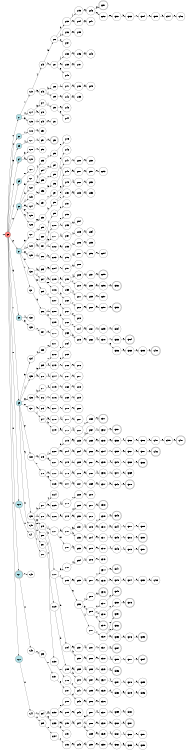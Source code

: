 digraph APTAALF {
__start0 [style = invis, shape = none, label = "", width = 0, height = 0];

rankdir=LR;
size="8,5";

s0 [style="filled", color="black", fillcolor="#ff817b" shape="circle", label="q0"];
s1 [style="filled", color="black", fillcolor="powderblue" shape="circle", label="q1"];
s2 [style="filled", color="black", fillcolor="powderblue" shape="circle", label="q2"];
s3 [style="filled", color="black", fillcolor="powderblue" shape="circle", label="q3"];
s4 [style="filled", color="black", fillcolor="powderblue" shape="circle", label="q4"];
s5 [style="filled", color="black", fillcolor="powderblue" shape="circle", label="q5"];
s6 [style="filled", color="black", fillcolor="powderblue" shape="circle", label="q6"];
s7 [style="filled", color="black", fillcolor="powderblue" shape="circle", label="q7"];
s8 [style="filled", color="black", fillcolor="powderblue" shape="circle", label="q8"];
s9 [style="filled", color="black", fillcolor="powderblue" shape="circle", label="q9"];
s10 [style="filled", color="black", fillcolor="powderblue" shape="circle", label="q10"];
s11 [style="rounded,filled", color="black", fillcolor="powderblue" shape="doublecircle", label="q11"];
s12 [style="filled", color="black", fillcolor="powderblue" shape="circle", label="q12"];
s13 [style="filled", color="black", fillcolor="white" shape="circle", label="q13"];
s14 [style="filled", color="black", fillcolor="white" shape="circle", label="q14"];
s15 [style="filled", color="black", fillcolor="white" shape="circle", label="q15"];
s16 [style="filled", color="black", fillcolor="white" shape="circle", label="q16"];
s17 [style="filled", color="black", fillcolor="white" shape="circle", label="q17"];
s18 [style="filled", color="black", fillcolor="white" shape="circle", label="q18"];
s19 [style="rounded,filled", color="black", fillcolor="white" shape="doublecircle", label="q19"];
s20 [style="filled", color="black", fillcolor="white" shape="circle", label="q20"];
s21 [style="filled", color="black", fillcolor="white" shape="circle", label="q21"];
s22 [style="filled", color="black", fillcolor="white" shape="circle", label="q22"];
s23 [style="filled", color="black", fillcolor="white" shape="circle", label="q23"];
s24 [style="filled", color="black", fillcolor="white" shape="circle", label="q24"];
s25 [style="filled", color="black", fillcolor="white" shape="circle", label="q25"];
s26 [style="filled", color="black", fillcolor="white" shape="circle", label="q26"];
s27 [style="filled", color="black", fillcolor="white" shape="circle", label="q27"];
s28 [style="filled", color="black", fillcolor="white" shape="circle", label="q28"];
s29 [style="filled", color="black", fillcolor="white" shape="circle", label="q29"];
s30 [style="filled", color="black", fillcolor="white" shape="circle", label="q30"];
s31 [style="filled", color="black", fillcolor="white" shape="circle", label="q31"];
s32 [style="filled", color="black", fillcolor="white" shape="circle", label="q32"];
s33 [style="filled", color="black", fillcolor="white" shape="circle", label="q33"];
s34 [style="filled", color="black", fillcolor="white" shape="circle", label="q34"];
s35 [style="filled", color="black", fillcolor="white" shape="circle", label="q35"];
s36 [style="filled", color="black", fillcolor="white" shape="circle", label="q36"];
s37 [style="filled", color="black", fillcolor="white" shape="circle", label="q37"];
s38 [style="filled", color="black", fillcolor="white" shape="circle", label="q38"];
s39 [style="filled", color="black", fillcolor="white" shape="circle", label="q39"];
s40 [style="filled", color="black", fillcolor="white" shape="circle", label="q40"];
s41 [style="filled", color="black", fillcolor="white" shape="circle", label="q41"];
s42 [style="filled", color="black", fillcolor="white" shape="circle", label="q42"];
s43 [style="filled", color="black", fillcolor="white" shape="circle", label="q43"];
s44 [style="filled", color="black", fillcolor="white" shape="circle", label="q44"];
s45 [style="filled", color="black", fillcolor="white" shape="circle", label="q45"];
s46 [style="filled", color="black", fillcolor="white" shape="circle", label="q46"];
s47 [style="filled", color="black", fillcolor="white" shape="circle", label="q47"];
s48 [style="filled", color="black", fillcolor="white" shape="circle", label="q48"];
s49 [style="filled", color="black", fillcolor="white" shape="circle", label="q49"];
s50 [style="filled", color="black", fillcolor="white" shape="circle", label="q50"];
s51 [style="filled", color="black", fillcolor="white" shape="circle", label="q51"];
s52 [style="filled", color="black", fillcolor="white" shape="circle", label="q52"];
s53 [style="filled", color="black", fillcolor="white" shape="circle", label="q53"];
s54 [style="filled", color="black", fillcolor="white" shape="circle", label="q54"];
s55 [style="filled", color="black", fillcolor="white" shape="circle", label="q55"];
s56 [style="filled", color="black", fillcolor="white" shape="circle", label="q56"];
s57 [style="filled", color="black", fillcolor="white" shape="circle", label="q57"];
s58 [style="filled", color="black", fillcolor="white" shape="circle", label="q58"];
s59 [style="filled", color="black", fillcolor="white" shape="circle", label="q59"];
s60 [style="filled", color="black", fillcolor="white" shape="circle", label="q60"];
s61 [style="filled", color="black", fillcolor="white" shape="circle", label="q61"];
s62 [style="filled", color="black", fillcolor="white" shape="circle", label="q62"];
s63 [style="filled", color="black", fillcolor="white" shape="circle", label="q63"];
s64 [style="filled", color="black", fillcolor="white" shape="circle", label="q64"];
s65 [style="filled", color="black", fillcolor="white" shape="circle", label="q65"];
s66 [style="filled", color="black", fillcolor="white" shape="circle", label="q66"];
s67 [style="filled", color="black", fillcolor="white" shape="circle", label="q67"];
s68 [style="filled", color="black", fillcolor="white" shape="circle", label="q68"];
s69 [style="filled", color="black", fillcolor="white" shape="circle", label="q69"];
s70 [style="filled", color="black", fillcolor="white" shape="circle", label="q70"];
s71 [style="filled", color="black", fillcolor="white" shape="circle", label="q71"];
s72 [style="filled", color="black", fillcolor="white" shape="circle", label="q72"];
s73 [style="filled", color="black", fillcolor="white" shape="circle", label="q73"];
s74 [style="filled", color="black", fillcolor="white" shape="circle", label="q74"];
s75 [style="filled", color="black", fillcolor="white" shape="circle", label="q75"];
s76 [style="filled", color="black", fillcolor="white" shape="circle", label="q76"];
s77 [style="filled", color="black", fillcolor="white" shape="circle", label="q77"];
s78 [style="filled", color="black", fillcolor="white" shape="circle", label="q78"];
s79 [style="filled", color="black", fillcolor="white" shape="circle", label="q79"];
s80 [style="filled", color="black", fillcolor="white" shape="circle", label="q80"];
s81 [style="filled", color="black", fillcolor="white" shape="circle", label="q81"];
s82 [style="filled", color="black", fillcolor="white" shape="circle", label="q82"];
s83 [style="filled", color="black", fillcolor="white" shape="circle", label="q83"];
s84 [style="filled", color="black", fillcolor="white" shape="circle", label="q84"];
s85 [style="filled", color="black", fillcolor="white" shape="circle", label="q85"];
s86 [style="filled", color="black", fillcolor="white" shape="circle", label="q86"];
s87 [style="filled", color="black", fillcolor="white" shape="circle", label="q87"];
s88 [style="filled", color="black", fillcolor="white" shape="circle", label="q88"];
s89 [style="filled", color="black", fillcolor="white" shape="circle", label="q89"];
s90 [style="filled", color="black", fillcolor="white" shape="circle", label="q90"];
s91 [style="filled", color="black", fillcolor="white" shape="circle", label="q91"];
s92 [style="rounded,filled", color="black", fillcolor="white" shape="doublecircle", label="q92"];
s93 [style="filled", color="black", fillcolor="white" shape="circle", label="q93"];
s94 [style="filled", color="black", fillcolor="white" shape="circle", label="q94"];
s95 [style="filled", color="black", fillcolor="white" shape="circle", label="q95"];
s96 [style="filled", color="black", fillcolor="white" shape="circle", label="q96"];
s97 [style="filled", color="black", fillcolor="white" shape="circle", label="q97"];
s98 [style="filled", color="black", fillcolor="white" shape="circle", label="q98"];
s99 [style="filled", color="black", fillcolor="white" shape="circle", label="q99"];
s100 [style="filled", color="black", fillcolor="white" shape="circle", label="q100"];
s101 [style="filled", color="black", fillcolor="white" shape="circle", label="q101"];
s102 [style="filled", color="black", fillcolor="white" shape="circle", label="q102"];
s103 [style="filled", color="black", fillcolor="white" shape="circle", label="q103"];
s104 [style="filled", color="black", fillcolor="white" shape="circle", label="q104"];
s105 [style="filled", color="black", fillcolor="white" shape="circle", label="q105"];
s106 [style="filled", color="black", fillcolor="white" shape="circle", label="q106"];
s107 [style="filled", color="black", fillcolor="white" shape="circle", label="q107"];
s108 [style="filled", color="black", fillcolor="white" shape="circle", label="q108"];
s109 [style="filled", color="black", fillcolor="white" shape="circle", label="q109"];
s110 [style="filled", color="black", fillcolor="white" shape="circle", label="q110"];
s111 [style="filled", color="black", fillcolor="white" shape="circle", label="q111"];
s112 [style="filled", color="black", fillcolor="white" shape="circle", label="q112"];
s113 [style="filled", color="black", fillcolor="white" shape="circle", label="q113"];
s114 [style="filled", color="black", fillcolor="white" shape="circle", label="q114"];
s115 [style="filled", color="black", fillcolor="white" shape="circle", label="q115"];
s116 [style="filled", color="black", fillcolor="white" shape="circle", label="q116"];
s117 [style="filled", color="black", fillcolor="white" shape="circle", label="q117"];
s118 [style="filled", color="black", fillcolor="white" shape="circle", label="q118"];
s119 [style="filled", color="black", fillcolor="white" shape="circle", label="q119"];
s120 [style="filled", color="black", fillcolor="white" shape="circle", label="q120"];
s121 [style="filled", color="black", fillcolor="white" shape="circle", label="q121"];
s122 [style="filled", color="black", fillcolor="white" shape="circle", label="q122"];
s123 [style="filled", color="black", fillcolor="white" shape="circle", label="q123"];
s124 [style="filled", color="black", fillcolor="white" shape="circle", label="q124"];
s125 [style="filled", color="black", fillcolor="white" shape="circle", label="q125"];
s126 [style="filled", color="black", fillcolor="white" shape="circle", label="q126"];
s127 [style="filled", color="black", fillcolor="white" shape="circle", label="q127"];
s128 [style="filled", color="black", fillcolor="white" shape="circle", label="q128"];
s129 [style="filled", color="black", fillcolor="white" shape="circle", label="q129"];
s130 [style="filled", color="black", fillcolor="white" shape="circle", label="q130"];
s131 [style="filled", color="black", fillcolor="white" shape="circle", label="q131"];
s132 [style="filled", color="black", fillcolor="white" shape="circle", label="q132"];
s133 [style="filled", color="black", fillcolor="white" shape="circle", label="q133"];
s134 [style="filled", color="black", fillcolor="white" shape="circle", label="q134"];
s135 [style="filled", color="black", fillcolor="white" shape="circle", label="q135"];
s136 [style="filled", color="black", fillcolor="white" shape="circle", label="q136"];
s137 [style="filled", color="black", fillcolor="white" shape="circle", label="q137"];
s138 [style="filled", color="black", fillcolor="white" shape="circle", label="q138"];
s139 [style="filled", color="black", fillcolor="white" shape="circle", label="q139"];
s140 [style="filled", color="black", fillcolor="white" shape="circle", label="q140"];
s141 [style="filled", color="black", fillcolor="white" shape="circle", label="q141"];
s142 [style="filled", color="black", fillcolor="white" shape="circle", label="q142"];
s143 [style="filled", color="black", fillcolor="white" shape="circle", label="q143"];
s144 [style="filled", color="black", fillcolor="white" shape="circle", label="q144"];
s145 [style="filled", color="black", fillcolor="white" shape="circle", label="q145"];
s146 [style="filled", color="black", fillcolor="white" shape="circle", label="q146"];
s147 [style="filled", color="black", fillcolor="white" shape="circle", label="q147"];
s148 [style="filled", color="black", fillcolor="white" shape="circle", label="q148"];
s149 [style="filled", color="black", fillcolor="white" shape="circle", label="q149"];
s150 [style="filled", color="black", fillcolor="white" shape="circle", label="q150"];
s151 [style="filled", color="black", fillcolor="white" shape="circle", label="q151"];
s152 [style="filled", color="black", fillcolor="white" shape="circle", label="q152"];
s153 [style="filled", color="black", fillcolor="white" shape="circle", label="q153"];
s154 [style="filled", color="black", fillcolor="white" shape="circle", label="q154"];
s155 [style="filled", color="black", fillcolor="white" shape="circle", label="q155"];
s156 [style="filled", color="black", fillcolor="white" shape="circle", label="q156"];
s157 [style="filled", color="black", fillcolor="white" shape="circle", label="q157"];
s158 [style="filled", color="black", fillcolor="white" shape="circle", label="q158"];
s159 [style="filled", color="black", fillcolor="white" shape="circle", label="q159"];
s160 [style="filled", color="black", fillcolor="white" shape="circle", label="q160"];
s161 [style="filled", color="black", fillcolor="white" shape="circle", label="q161"];
s162 [style="filled", color="black", fillcolor="white" shape="circle", label="q162"];
s163 [style="filled", color="black", fillcolor="white" shape="circle", label="q163"];
s164 [style="filled", color="black", fillcolor="white" shape="circle", label="q164"];
s165 [style="filled", color="black", fillcolor="white" shape="circle", label="q165"];
s166 [style="filled", color="black", fillcolor="white" shape="circle", label="q166"];
s167 [style="filled", color="black", fillcolor="white" shape="circle", label="q167"];
s168 [style="filled", color="black", fillcolor="white" shape="circle", label="q168"];
s169 [style="filled", color="black", fillcolor="white" shape="circle", label="q169"];
s170 [style="filled", color="black", fillcolor="white" shape="circle", label="q170"];
s171 [style="filled", color="black", fillcolor="white" shape="circle", label="q171"];
s172 [style="filled", color="black", fillcolor="white" shape="circle", label="q172"];
s173 [style="filled", color="black", fillcolor="white" shape="circle", label="q173"];
s174 [style="filled", color="black", fillcolor="white" shape="circle", label="q174"];
s175 [style="filled", color="black", fillcolor="white" shape="circle", label="q175"];
s176 [style="filled", color="black", fillcolor="white" shape="circle", label="q176"];
s177 [style="filled", color="black", fillcolor="white" shape="circle", label="q177"];
s178 [style="filled", color="black", fillcolor="white" shape="circle", label="q178"];
s179 [style="filled", color="black", fillcolor="white" shape="circle", label="q179"];
s180 [style="filled", color="black", fillcolor="white" shape="circle", label="q180"];
s181 [style="filled", color="black", fillcolor="white" shape="circle", label="q181"];
s182 [style="filled", color="black", fillcolor="white" shape="circle", label="q182"];
s183 [style="filled", color="black", fillcolor="white" shape="circle", label="q183"];
s184 [style="filled", color="black", fillcolor="white" shape="circle", label="q184"];
s185 [style="filled", color="black", fillcolor="white" shape="circle", label="q185"];
s186 [style="filled", color="black", fillcolor="white" shape="circle", label="q186"];
s187 [style="filled", color="black", fillcolor="white" shape="circle", label="q187"];
s188 [style="filled", color="black", fillcolor="white" shape="circle", label="q188"];
s189 [style="filled", color="black", fillcolor="white" shape="circle", label="q189"];
s190 [style="filled", color="black", fillcolor="white" shape="circle", label="q190"];
s191 [style="filled", color="black", fillcolor="white" shape="circle", label="q191"];
s192 [style="filled", color="black", fillcolor="white" shape="circle", label="q192"];
s193 [style="filled", color="black", fillcolor="white" shape="circle", label="q193"];
s194 [style="filled", color="black", fillcolor="white" shape="circle", label="q194"];
s195 [style="filled", color="black", fillcolor="white" shape="circle", label="q195"];
s196 [style="filled", color="black", fillcolor="white" shape="circle", label="q196"];
s197 [style="filled", color="black", fillcolor="white" shape="circle", label="q197"];
s198 [style="filled", color="black", fillcolor="white" shape="circle", label="q198"];
s199 [style="filled", color="black", fillcolor="white" shape="circle", label="q199"];
s200 [style="filled", color="black", fillcolor="white" shape="circle", label="q200"];
s201 [style="filled", color="black", fillcolor="white" shape="circle", label="q201"];
s202 [style="filled", color="black", fillcolor="white" shape="circle", label="q202"];
s203 [style="filled", color="black", fillcolor="white" shape="circle", label="q203"];
s204 [style="filled", color="black", fillcolor="white" shape="circle", label="q204"];
s205 [style="filled", color="black", fillcolor="white" shape="circle", label="q205"];
s206 [style="filled", color="black", fillcolor="white" shape="circle", label="q206"];
s207 [style="filled", color="black", fillcolor="white" shape="circle", label="q207"];
s208 [style="filled", color="black", fillcolor="white" shape="circle", label="q208"];
s209 [style="filled", color="black", fillcolor="white" shape="circle", label="q209"];
s210 [style="filled", color="black", fillcolor="white" shape="circle", label="q210"];
s211 [style="filled", color="black", fillcolor="white" shape="circle", label="q211"];
s212 [style="filled", color="black", fillcolor="white" shape="circle", label="q212"];
s213 [style="filled", color="black", fillcolor="white" shape="circle", label="q213"];
s214 [style="filled", color="black", fillcolor="white" shape="circle", label="q214"];
s215 [style="filled", color="black", fillcolor="white" shape="circle", label="q215"];
s216 [style="filled", color="black", fillcolor="white" shape="circle", label="q216"];
s217 [style="filled", color="black", fillcolor="white" shape="circle", label="q217"];
s218 [style="filled", color="black", fillcolor="white" shape="circle", label="q218"];
s219 [style="filled", color="black", fillcolor="white" shape="circle", label="q219"];
s220 [style="filled", color="black", fillcolor="white" shape="circle", label="q220"];
s221 [style="filled", color="black", fillcolor="white" shape="circle", label="q221"];
s222 [style="filled", color="black", fillcolor="white" shape="circle", label="q222"];
s223 [style="filled", color="black", fillcolor="white" shape="circle", label="q223"];
s224 [style="filled", color="black", fillcolor="white" shape="circle", label="q224"];
s225 [style="filled", color="black", fillcolor="white" shape="circle", label="q225"];
s226 [style="filled", color="black", fillcolor="white" shape="circle", label="q226"];
s227 [style="filled", color="black", fillcolor="white" shape="circle", label="q227"];
s228 [style="filled", color="black", fillcolor="white" shape="circle", label="q228"];
s229 [style="filled", color="black", fillcolor="white" shape="circle", label="q229"];
s230 [style="filled", color="black", fillcolor="white" shape="circle", label="q230"];
s231 [style="filled", color="black", fillcolor="white" shape="circle", label="q231"];
s232 [style="filled", color="black", fillcolor="white" shape="circle", label="q232"];
s233 [style="filled", color="black", fillcolor="white" shape="circle", label="q233"];
s234 [style="filled", color="black", fillcolor="white" shape="circle", label="q234"];
s235 [style="filled", color="black", fillcolor="white" shape="circle", label="q235"];
s236 [style="filled", color="black", fillcolor="white" shape="circle", label="q236"];
s237 [style="filled", color="black", fillcolor="white" shape="circle", label="q237"];
s238 [style="filled", color="black", fillcolor="white" shape="circle", label="q238"];
s239 [style="filled", color="black", fillcolor="white" shape="circle", label="q239"];
s240 [style="filled", color="black", fillcolor="white" shape="circle", label="q240"];
s241 [style="filled", color="black", fillcolor="white" shape="circle", label="q241"];
s242 [style="filled", color="black", fillcolor="white" shape="circle", label="q242"];
s243 [style="filled", color="black", fillcolor="white" shape="circle", label="q243"];
s244 [style="filled", color="black", fillcolor="white" shape="circle", label="q244"];
s245 [style="filled", color="black", fillcolor="white" shape="circle", label="q245"];
s246 [style="filled", color="black", fillcolor="white" shape="circle", label="q246"];
s247 [style="filled", color="black", fillcolor="white" shape="circle", label="q247"];
s248 [style="filled", color="black", fillcolor="white" shape="circle", label="q248"];
s249 [style="filled", color="black", fillcolor="white" shape="circle", label="q249"];
s250 [style="filled", color="black", fillcolor="white" shape="circle", label="q250"];
s251 [style="filled", color="black", fillcolor="white" shape="circle", label="q251"];
s252 [style="filled", color="black", fillcolor="white" shape="circle", label="q252"];
s253 [style="filled", color="black", fillcolor="white" shape="circle", label="q253"];
s254 [style="filled", color="black", fillcolor="white" shape="circle", label="q254"];
s255 [style="filled", color="black", fillcolor="white" shape="circle", label="q255"];
s256 [style="filled", color="black", fillcolor="white" shape="circle", label="q256"];
s257 [style="filled", color="black", fillcolor="white" shape="circle", label="q257"];
s258 [style="filled", color="black", fillcolor="white" shape="circle", label="q258"];
s259 [style="filled", color="black", fillcolor="white" shape="circle", label="q259"];
s260 [style="filled", color="black", fillcolor="white" shape="circle", label="q260"];
s261 [style="filled", color="black", fillcolor="white" shape="circle", label="q261"];
s262 [style="filled", color="black", fillcolor="white" shape="circle", label="q262"];
s263 [style="filled", color="black", fillcolor="white" shape="circle", label="q263"];
s264 [style="filled", color="black", fillcolor="white" shape="circle", label="q264"];
s265 [style="filled", color="black", fillcolor="white" shape="circle", label="q265"];
s266 [style="filled", color="black", fillcolor="white" shape="circle", label="q266"];
s267 [style="filled", color="black", fillcolor="white" shape="circle", label="q267"];
s268 [style="filled", color="black", fillcolor="white" shape="circle", label="q268"];
s269 [style="filled", color="black", fillcolor="white" shape="circle", label="q269"];
s270 [style="filled", color="black", fillcolor="white" shape="circle", label="q270"];
s271 [style="filled", color="black", fillcolor="white" shape="circle", label="q271"];
s272 [style="filled", color="black", fillcolor="white" shape="circle", label="q272"];
s273 [style="filled", color="black", fillcolor="white" shape="circle", label="q273"];
s274 [style="filled", color="black", fillcolor="white" shape="circle", label="q274"];
s275 [style="filled", color="black", fillcolor="white" shape="circle", label="q275"];
s276 [style="filled", color="black", fillcolor="white" shape="circle", label="q276"];
s277 [style="filled", color="black", fillcolor="white" shape="circle", label="q277"];
s278 [style="filled", color="black", fillcolor="white" shape="circle", label="q278"];
s279 [style="filled", color="black", fillcolor="white" shape="circle", label="q279"];
s280 [style="filled", color="black", fillcolor="white" shape="circle", label="q280"];
s281 [style="filled", color="black", fillcolor="white" shape="circle", label="q281"];
s282 [style="filled", color="black", fillcolor="white" shape="circle", label="q282"];
s283 [style="filled", color="black", fillcolor="white" shape="circle", label="q283"];
s284 [style="filled", color="black", fillcolor="white" shape="circle", label="q284"];
s285 [style="filled", color="black", fillcolor="white" shape="circle", label="q285"];
s286 [style="filled", color="black", fillcolor="white" shape="circle", label="q286"];
s287 [style="filled", color="black", fillcolor="white" shape="circle", label="q287"];
s288 [style="filled", color="black", fillcolor="white" shape="circle", label="q288"];
s289 [style="filled", color="black", fillcolor="white" shape="circle", label="q289"];
s290 [style="filled", color="black", fillcolor="white" shape="circle", label="q290"];
s291 [style="rounded,filled", color="black", fillcolor="white" shape="doublecircle", label="q291"];
s292 [style="filled", color="black", fillcolor="white" shape="circle", label="q292"];
s293 [style="filled", color="black", fillcolor="white" shape="circle", label="q293"];
s294 [style="filled", color="black", fillcolor="white" shape="circle", label="q294"];
s295 [style="rounded,filled", color="black", fillcolor="white" shape="doublecircle", label="q295"];
s296 [style="filled", color="black", fillcolor="white" shape="circle", label="q296"];
s297 [style="filled", color="black", fillcolor="white" shape="circle", label="q297"];
s298 [style="filled", color="black", fillcolor="white" shape="circle", label="q298"];
s299 [style="filled", color="black", fillcolor="white" shape="circle", label="q299"];
s300 [style="filled", color="black", fillcolor="white" shape="circle", label="q300"];
s301 [style="rounded,filled", color="black", fillcolor="white" shape="doublecircle", label="q301"];
s302 [style="filled", color="black", fillcolor="white" shape="circle", label="q302"];
s303 [style="filled", color="black", fillcolor="white" shape="circle", label="q303"];
s304 [style="filled", color="black", fillcolor="white" shape="circle", label="q304"];
s305 [style="filled", color="black", fillcolor="white" shape="circle", label="q305"];
s306 [style="filled", color="black", fillcolor="white" shape="circle", label="q306"];
s307 [style="filled", color="black", fillcolor="white" shape="circle", label="q307"];
s308 [style="rounded,filled", color="black", fillcolor="white" shape="doublecircle", label="q308"];
s309 [style="filled", color="black", fillcolor="white" shape="circle", label="q309"];
s310 [style="filled", color="black", fillcolor="white" shape="circle", label="q310"];
s311 [style="filled", color="black", fillcolor="white" shape="circle", label="q311"];
s312 [style="filled", color="black", fillcolor="white" shape="circle", label="q312"];
s313 [style="filled", color="black", fillcolor="white" shape="circle", label="q313"];
s314 [style="filled", color="black", fillcolor="white" shape="circle", label="q314"];
s315 [style="filled", color="black", fillcolor="white" shape="circle", label="q315"];
s316 [style="rounded,filled", color="black", fillcolor="white" shape="doublecircle", label="q316"];
s317 [style="filled", color="black", fillcolor="white" shape="circle", label="q317"];
s318 [style="filled", color="black", fillcolor="white" shape="circle", label="q318"];
s319 [style="rounded,filled", color="black", fillcolor="white" shape="doublecircle", label="q319"];
s320 [style="filled", color="black", fillcolor="white" shape="circle", label="q320"];
s321 [style="filled", color="black", fillcolor="white" shape="circle", label="q321"];
s322 [style="filled", color="black", fillcolor="white" shape="circle", label="q322"];
s323 [style="filled", color="black", fillcolor="white" shape="circle", label="q323"];
s324 [style="filled", color="black", fillcolor="white" shape="circle", label="q324"];
s325 [style="filled", color="black", fillcolor="white" shape="circle", label="q325"];
s326 [style="filled", color="black", fillcolor="white" shape="circle", label="q326"];
s327 [style="filled", color="black", fillcolor="white" shape="circle", label="q327"];
s328 [style="filled", color="black", fillcolor="white" shape="circle", label="q328"];
s329 [style="filled", color="black", fillcolor="white" shape="circle", label="q329"];
s330 [style="filled", color="black", fillcolor="white" shape="circle", label="q330"];
s331 [style="filled", color="black", fillcolor="white" shape="circle", label="q331"];
s332 [style="rounded,filled", color="black", fillcolor="white" shape="doublecircle", label="q332"];
s333 [style="rounded,filled", color="black", fillcolor="white" shape="doublecircle", label="q333"];
s334 [style="filled", color="black", fillcolor="white" shape="circle", label="q334"];
s335 [style="filled", color="black", fillcolor="white" shape="circle", label="q335"];
s336 [style="filled", color="black", fillcolor="white" shape="circle", label="q336"];
s337 [style="rounded,filled", color="black", fillcolor="white" shape="doublecircle", label="q337"];
s338 [style="filled", color="black", fillcolor="white" shape="circle", label="q338"];
s339 [style="filled", color="black", fillcolor="white" shape="circle", label="q339"];
s340 [style="filled", color="black", fillcolor="white" shape="circle", label="q340"];
s341 [style="filled", color="black", fillcolor="white" shape="circle", label="q341"];
s342 [style="filled", color="black", fillcolor="white" shape="circle", label="q342"];
s343 [style="rounded,filled", color="black", fillcolor="white" shape="doublecircle", label="q343"];
s344 [style="filled", color="black", fillcolor="white" shape="circle", label="q344"];
s345 [style="filled", color="black", fillcolor="white" shape="circle", label="q345"];
s346 [style="filled", color="black", fillcolor="white" shape="circle", label="q346"];
s347 [style="rounded,filled", color="black", fillcolor="white" shape="doublecircle", label="q347"];
s348 [style="filled", color="black", fillcolor="white" shape="circle", label="q348"];
s349 [style="rounded,filled", color="black", fillcolor="white" shape="doublecircle", label="q349"];
s350 [style="filled", color="black", fillcolor="white" shape="circle", label="q350"];
s351 [style="rounded,filled", color="black", fillcolor="white" shape="doublecircle", label="q351"];
s352 [style="rounded,filled", color="black", fillcolor="white" shape="doublecircle", label="q352"];
s353 [style="filled", color="black", fillcolor="white" shape="circle", label="q353"];
s354 [style="rounded,filled", color="black", fillcolor="white" shape="doublecircle", label="q354"];
s355 [style="filled", color="black", fillcolor="white" shape="circle", label="q355"];
s356 [style="rounded,filled", color="black", fillcolor="white" shape="doublecircle", label="q356"];
s357 [style="filled", color="black", fillcolor="white" shape="circle", label="q357"];
s358 [style="filled", color="black", fillcolor="white" shape="circle", label="q358"];
s359 [style="filled", color="black", fillcolor="white" shape="circle", label="q359"];
s360 [style="filled", color="black", fillcolor="white" shape="circle", label="q360"];
s361 [style="filled", color="black", fillcolor="white" shape="circle", label="q361"];
s362 [style="filled", color="black", fillcolor="white" shape="circle", label="q362"];
s363 [style="filled", color="black", fillcolor="white" shape="circle", label="q363"];
s364 [style="rounded,filled", color="black", fillcolor="white" shape="doublecircle", label="q364"];
s365 [style="filled", color="black", fillcolor="white" shape="circle", label="q365"];
s366 [style="filled", color="black", fillcolor="white" shape="circle", label="q366"];
s367 [style="filled", color="black", fillcolor="white" shape="circle", label="q367"];
s368 [style="filled", color="black", fillcolor="white" shape="circle", label="q368"];
s369 [style="filled", color="black", fillcolor="white" shape="circle", label="q369"];
s370 [style="rounded,filled", color="black", fillcolor="white" shape="doublecircle", label="q370"];
s371 [style="filled", color="black", fillcolor="white" shape="circle", label="q371"];
s372 [style="filled", color="black", fillcolor="white" shape="circle", label="q372"];
s373 [style="filled", color="black", fillcolor="white" shape="circle", label="q373"];
s374 [style="filled", color="black", fillcolor="white" shape="circle", label="q374"];
s375 [style="rounded,filled", color="black", fillcolor="white" shape="doublecircle", label="q375"];
s376 [style="filled", color="black", fillcolor="white" shape="circle", label="q376"];
s377 [style="filled", color="black", fillcolor="white" shape="circle", label="q377"];
s378 [style="filled", color="black", fillcolor="white" shape="circle", label="q378"];
s379 [style="filled", color="black", fillcolor="white" shape="circle", label="q379"];
s380 [style="filled", color="black", fillcolor="white" shape="circle", label="q380"];
s381 [style="rounded,filled", color="black", fillcolor="white" shape="doublecircle", label="q381"];
s382 [style="filled", color="black", fillcolor="white" shape="circle", label="q382"];
s383 [style="filled", color="black", fillcolor="white" shape="circle", label="q383"];
s384 [style="filled", color="black", fillcolor="white" shape="circle", label="q384"];
s385 [style="filled", color="black", fillcolor="white" shape="circle", label="q385"];
s386 [style="filled", color="black", fillcolor="white" shape="circle", label="q386"];
s387 [style="filled", color="black", fillcolor="white" shape="circle", label="q387"];
s388 [style="rounded,filled", color="black", fillcolor="white" shape="doublecircle", label="q388"];
s389 [style="filled", color="black", fillcolor="white" shape="circle", label="q389"];
s390 [style="rounded,filled", color="black", fillcolor="white" shape="doublecircle", label="q390"];
s391 [style="rounded,filled", color="black", fillcolor="white" shape="doublecircle", label="q391"];
s392 [style="filled", color="black", fillcolor="white" shape="circle", label="q392"];
s393 [style="rounded,filled", color="black", fillcolor="white" shape="doublecircle", label="q393"];
s394 [style="rounded,filled", color="black", fillcolor="white" shape="doublecircle", label="q394"];
s395 [style="filled", color="black", fillcolor="white" shape="circle", label="q395"];
s396 [style="filled", color="black", fillcolor="white" shape="circle", label="q396"];
s397 [style="filled", color="black", fillcolor="white" shape="circle", label="q397"];
s398 [style="filled", color="black", fillcolor="white" shape="circle", label="q398"];
s399 [style="filled", color="black", fillcolor="white" shape="circle", label="q399"];
s400 [style="rounded,filled", color="black", fillcolor="white" shape="doublecircle", label="q400"];
s401 [style="filled", color="black", fillcolor="white" shape="circle", label="q401"];
s402 [style="rounded,filled", color="black", fillcolor="white" shape="doublecircle", label="q402"];
s403 [style="filled", color="black", fillcolor="white" shape="circle", label="q403"];
s404 [style="filled", color="black", fillcolor="white" shape="circle", label="q404"];
s405 [style="filled", color="black", fillcolor="white" shape="circle", label="q405"];
s406 [style="filled", color="black", fillcolor="white" shape="circle", label="q406"];
s407 [style="rounded,filled", color="black", fillcolor="white" shape="doublecircle", label="q407"];
subgraph cluster_main { 
	graph [pad=".75", ranksep="0.15", nodesep="0.15"];
	 style=invis; 
	__start0 -> s0 [penwidth=2];
}
s0 -> s1 [label="0"];
s0 -> s2 [label="4"];
s0 -> s3 [label="5"];
s0 -> s4 [label="c"];
s0 -> s5 [label="j"];
s0 -> s6 [label="n"];
s0 -> s7 [label="p"];
s0 -> s8 [label="q"];
s0 -> s9 [label="r"];
s0 -> s10 [label="u"];
s0 -> s11 [label="x"];
s0 -> s12 [label="z"];
s1 -> s13 [label="1"];
s1 -> s14 [label="4"];
s1 -> s15 [label="5"];
s2 -> s16 [label="1"];
s3 -> s17 [label="4"];
s4 -> s18 [label="3"];
s4 -> s19 [label="b"];
s5 -> s20 [label="n"];
s6 -> s21 [label="5"];
s6 -> s22 [label="h"];
s6 -> s23 [label="j"];
s6 -> s24 [label="m"];
s6 -> s25 [label="p"];
s6 -> s26 [label="q"];
s7 -> s27 [label="5"];
s7 -> s28 [label="j"];
s7 -> s29 [label="m"];
s7 -> s30 [label="n"];
s7 -> s31 [label="r"];
s8 -> s32 [label="4"];
s8 -> s33 [label="5"];
s9 -> s34 [label="5"];
s9 -> s35 [label="j"];
s9 -> s36 [label="m"];
s9 -> s37 [label="n"];
s9 -> s38 [label="p"];
s9 -> s39 [label="q"];
s9 -> s40 [label="x"];
s10 -> s41 [label="w"];
s11 -> s42 [label="r"];
s11 -> s43 [label="w"];
s12 -> s44 [label="x"];
s13 -> s45 [label="4"];
s13 -> s46 [label="5"];
s14 -> s47 [label="5"];
s14 -> s48 [label="h"];
s15 -> s49 [label="j"];
s16 -> s50 [label="0"];
s17 -> s51 [label="1"];
s18 -> s52 [label="1"];
s21 -> s53 [label="4"];
s22 -> s54 [label="4"];
s22 -> s55 [label="5"];
s23 -> s56 [label="h"];
s24 -> s57 [label="k"];
s26 -> s58 [label="m"];
s27 -> s59 [label="1"];
s28 -> s60 [label="5"];
s28 -> s61 [label="h"];
s29 -> s62 [label="j"];
s30 -> s63 [label="h"];
s30 -> s64 [label="j"];
s30 -> s65 [label="m"];
s31 -> s66 [label="q"];
s33 -> s67 [label="1"];
s34 -> s68 [label="4"];
s35 -> s69 [label="5"];
s35 -> s70 [label="h"];
s36 -> s71 [label="h"];
s36 -> s72 [label="k"];
s37 -> s73 [label="h"];
s37 -> s74 [label="j"];
s38 -> s75 [label="n"];
s38 -> s76 [label="r"];
s39 -> s77 [label="h"];
s39 -> s78 [label="j"];
s39 -> s79 [label="m"];
s39 -> s80 [label="n"];
s39 -> s81 [label="w"];
s40 -> s82 [label="r"];
s43 -> s83 [label="t"];
s44 -> s84 [label="r"];
s44 -> s85 [label="w"];
s45 -> s86 [label="5"];
s45 -> s87 [label="h"];
s46 -> s88 [label="h"];
s46 -> s89 [label="j"];
s47 -> s90 [label="j"];
s49 -> s91 [label="p"];
s51 -> s92 [label="0"];
s53 -> s93 [label="1"];
s54 -> s94 [label="0"];
s55 -> s95 [label="1"];
s56 -> s96 [label="5"];
s57 -> s97 [label="7"];
s58 -> s98 [label="k"];
s60 -> s99 [label="4"];
s61 -> s100 [label="4"];
s61 -> s101 [label="5"];
s61 -> s102 [label="7"];
s62 -> s103 [label="h"];
s63 -> s104 [label="5"];
s64 -> s105 [label="h"];
s64 -> s106 [label="m"];
s65 -> s107 [label="7"];
s66 -> s108 [label="j"];
s66 -> s109 [label="n"];
s67 -> s110 [label="0"];
s68 -> s111 [label="0"];
s69 -> s112 [label="1"];
s69 -> s113 [label="4"];
s70 -> s114 [label="4"];
s71 -> s115 [label="4"];
s72 -> s116 [label="7"];
s73 -> s117 [label="5"];
s74 -> s118 [label="5"];
s74 -> s119 [label="h"];
s75 -> s120 [label="j"];
s75 -> s121 [label="q"];
s76 -> s122 [label="n"];
s76 -> s123 [label="q"];
s77 -> s124 [label="4"];
s77 -> s125 [label="5"];
s78 -> s126 [label="h"];
s79 -> s127 [label="j"];
s79 -> s128 [label="k"];
s80 -> s129 [label="j"];
s81 -> s130 [label="t"];
s83 -> s131 [label="s"];
s84 -> s132 [label="p"];
s84 -> s133 [label="q"];
s85 -> s134 [label="t"];
s86 -> s135 [label="h"];
s86 -> s136 [label="j"];
s86 -> s137 [label="n"];
s87 -> s138 [label="j"];
s87 -> s139 [label="n"];
s87 -> s140 [label="p"];
s88 -> s141 [label="j"];
s89 -> s142 [label="n"];
s90 -> s143 [label="n"];
s90 -> s144 [label="p"];
s93 -> s145 [label="0"];
s95 -> s146 [label="0"];
s96 -> s147 [label="4"];
s97 -> s148 [label="6"];
s98 -> s149 [label="5"];
s98 -> s150 [label="7"];
s99 -> s151 [label="0"];
s100 -> s152 [label="0"];
s100 -> s153 [label="1"];
s101 -> s154 [label="4"];
s102 -> s155 [label="6"];
s103 -> s156 [label="5"];
s104 -> s157 [label="1"];
s105 -> s158 [label="5"];
s105 -> s159 [label="7"];
s106 -> s160 [label="k"];
s107 -> s161 [label="3"];
s108 -> s162 [label="h"];
s109 -> s163 [label="j"];
s112 -> s164 [label="0"];
s113 -> s165 [label="0"];
s113 -> s166 [label="1"];
s114 -> s167 [label="1"];
s115 -> s168 [label="1"];
s116 -> s169 [label="4"];
s117 -> s170 [label="1"];
s118 -> s171 [label="4"];
s119 -> s172 [label="5"];
s120 -> s173 [label="h"];
s120 -> s174 [label="m"];
s121 -> s175 [label="n"];
s122 -> s176 [label="j"];
s123 -> s177 [label="m"];
s125 -> s178 [label="4"];
s126 -> s179 [label="5"];
s127 -> s180 [label="h"];
s127 -> s181 [label="m"];
s128 -> s182 [label="5"];
s128 -> s183 [label="7"];
s128 -> s184 [label="h"];
s129 -> s185 [label="h"];
s130 -> s186 [label="w"];
s131 -> s187 [label="e"];
s132 -> s188 [label="n"];
s132 -> s189 [label="q"];
s133 -> s190 [label="m"];
s133 -> s191 [label="n"];
s134 -> s192 [label="s"];
s135 -> s193 [label="j"];
s135 -> s194 [label="n"];
s136 -> s195 [label="p"];
s138 -> s196 [label="n"];
s139 -> s197 [label="p"];
s141 -> s198 [label="n"];
s142 -> s199 [label="p"];
s147 -> s200 [label="1"];
s148 -> s201 [label="3"];
s149 -> s202 [label="4"];
s150 -> s203 [label="6"];
s153 -> s204 [label="0"];
s154 -> s205 [label="1"];
s155 -> s206 [label="1"];
s156 -> s207 [label="4"];
s157 -> s208 [label="0"];
s158 -> s209 [label="4"];
s158 -> s210 [label="7"];
s159 -> s211 [label="4"];
s160 -> s212 [label="7"];
s161 -> s213 [label="2"];
s162 -> s214 [label="7"];
s163 -> s215 [label="h"];
s166 -> s216 [label="0"];
s167 -> s217 [label="0"];
s168 -> s218 [label="0"];
s169 -> s219 [label="1"];
s170 -> s220 [label="0"];
s171 -> s221 [label="0"];
s172 -> s222 [label="4"];
s173 -> s223 [label="5"];
s174 -> s224 [label="k"];
s175 -> s225 [label="j"];
s176 -> s226 [label="h"];
s177 -> s227 [label="k"];
s178 -> s228 [label="1"];
s179 -> s229 [label="4"];
s179 -> s230 [label="6"];
s180 -> s231 [label="5"];
s180 -> s232 [label="k"];
s181 -> s233 [label="k"];
s182 -> s234 [label="4"];
s183 -> s235 [label="5"];
s183 -> s236 [label="6"];
s184 -> s237 [label="5"];
s184 -> s238 [label="k"];
s185 -> s239 [label="5"];
s185 -> s240 [label="k"];
s186 -> s241 [label="t"];
s187 -> s242 [label="d"];
s189 -> s243 [label="n"];
s190 -> s244 [label="k"];
s192 -> s245 [label="e"];
s193 -> s246 [label="n"];
s194 -> s247 [label="p"];
s196 -> s248 [label="p"];
s198 -> s249 [label="p"];
s200 -> s250 [label="0"];
s201 -> s251 [label="2"];
s202 -> s252 [label="0"];
s203 -> s253 [label="2"];
s205 -> s254 [label="0"];
s206 -> s255 [label="0"];
s207 -> s256 [label="1"];
s209 -> s257 [label="1"];
s210 -> s258 [label="6"];
s211 -> s259 [label="1"];
s212 -> s260 [label="6"];
s214 -> s261 [label="6"];
s215 -> s262 [label="5"];
s222 -> s263 [label="1"];
s223 -> s264 [label="4"];
s223 -> s265 [label="7"];
s224 -> s266 [label="h"];
s225 -> s267 [label="h"];
s226 -> s268 [label="5"];
s227 -> s269 [label="7"];
s228 -> s270 [label="0"];
s229 -> s271 [label="1"];
s230 -> s272 [label="1"];
s231 -> s273 [label="4"];
s232 -> s274 [label="h"];
s233 -> s275 [label="h"];
s234 -> s276 [label="1"];
s235 -> s277 [label="4"];
s236 -> s278 [label="1"];
s236 -> s279 [label="3"];
s236 -> s280 [label="4"];
s237 -> s281 [label="4"];
s238 -> s282 [label="h"];
s239 -> s283 [label="4"];
s240 -> s284 [label="h"];
s241 -> s285 [label="s"];
s242 -> s286 [label="9"];
s244 -> s287 [label="5"];
s244 -> s288 [label="7"];
s244 -> s289 [label="h"];
s245 -> s290 [label="d"];
s246 -> s291 [label="p"];
s246 -> s292 [label="q"];
s251 -> s293 [label="0"];
s256 -> s294 [label="0"];
s257 -> s295 [label="0"];
s258 -> s296 [label="3"];
s259 -> s297 [label="0"];
s260 -> s298 [label="3"];
s261 -> s299 [label="1"];
s262 -> s300 [label="4"];
s263 -> s301 [label="0"];
s264 -> s302 [label="1"];
s265 -> s303 [label="5"];
s266 -> s304 [label="5"];
s267 -> s305 [label="5"];
s268 -> s306 [label="4"];
s269 -> s307 [label="6"];
s271 -> s308 [label="0"];
s273 -> s309 [label="1"];
s273 -> s310 [label="6"];
s274 -> s311 [label="5"];
s275 -> s312 [label="5"];
s276 -> s313 [label="0"];
s277 -> s314 [label="1"];
s277 -> s315 [label="6"];
s278 -> s316 [label="0"];
s279 -> s317 [label="0"];
s279 -> s318 [label="1"];
s279 -> s319 [label="2"];
s280 -> s320 [label="1"];
s281 -> s321 [label="1"];
s282 -> s322 [label="5"];
s283 -> s323 [label="1"];
s284 -> s324 [label="5"];
s285 -> s325 [label="e"];
s286 -> s326 [label="8"];
s287 -> s327 [label="4"];
s288 -> s328 [label="6"];
s289 -> s329 [label="5"];
s290 -> s330 [label="e"];
s292 -> s331 [label="m"];
s296 -> s332 [label="2"];
s298 -> s333 [label="2"];
s299 -> s334 [label="0"];
s300 -> s335 [label="1"];
s300 -> s336 [label="6"];
s302 -> s337 [label="0"];
s303 -> s338 [label="6"];
s304 -> s339 [label="7"];
s305 -> s340 [label="4"];
s306 -> s341 [label="1"];
s307 -> s342 [label="3"];
s309 -> s343 [label="0"];
s310 -> s344 [label="3"];
s311 -> s345 [label="4"];
s312 -> s346 [label="4"];
s314 -> s347 [label="0"];
s315 -> s348 [label="3"];
s317 -> s349 [label="2"];
s318 -> s350 [label="0"];
s320 -> s351 [label="0"];
s320 -> s352 [label="2"];
s320 -> s353 [label="3"];
s321 -> s354 [label="0"];
s322 -> s355 [label="4"];
s323 -> s356 [label="0"];
s324 -> s357 [label="4"];
s325 -> s358 [label="d"];
s327 -> s359 [label="1"];
s328 -> s360 [label="3"];
s329 -> s361 [label="4"];
s330 -> s362 [label="d"];
s331 -> s363 [label="k"];
s335 -> s364 [label="0"];
s336 -> s365 [label="3"];
s338 -> s366 [label="4"];
s339 -> s367 [label="6"];
s340 -> s368 [label="1"];
s341 -> s369 [label="0"];
s342 -> s370 [label="2"];
s344 -> s371 [label="1"];
s345 -> s372 [label="1"];
s346 -> s373 [label="1"];
s348 -> s374 [label="2"];
s350 -> s375 [label="2"];
s353 -> s376 [label="2"];
s355 -> s377 [label="1"];
s357 -> s378 [label="1"];
s358 -> s379 [label="9"];
s359 -> s380 [label="0"];
s360 -> s381 [label="2"];
s361 -> s382 [label="1"];
s362 -> s383 [label="9"];
s363 -> s384 [label="7"];
s365 -> s385 [label="2"];
s366 -> s386 [label="6"];
s367 -> s387 [label="3"];
s368 -> s388 [label="0"];
s371 -> s389 [label="0"];
s372 -> s390 [label="0"];
s373 -> s391 [label="0"];
s374 -> s392 [label="0"];
s376 -> s393 [label="0"];
s377 -> s394 [label="0"];
s378 -> s395 [label="0"];
s379 -> s396 [label="8"];
s382 -> s397 [label="0"];
s383 -> s398 [label="8"];
s384 -> s399 [label="6"];
s385 -> s400 [label="0"];
s386 -> s401 [label="3"];
s387 -> s402 [label="2"];
s392 -> s403 [label="2"];
s399 -> s404 [label="3"];
s401 -> s405 [label="2"];
s404 -> s406 [label="2"];
s405 -> s407 [label="0"];

}